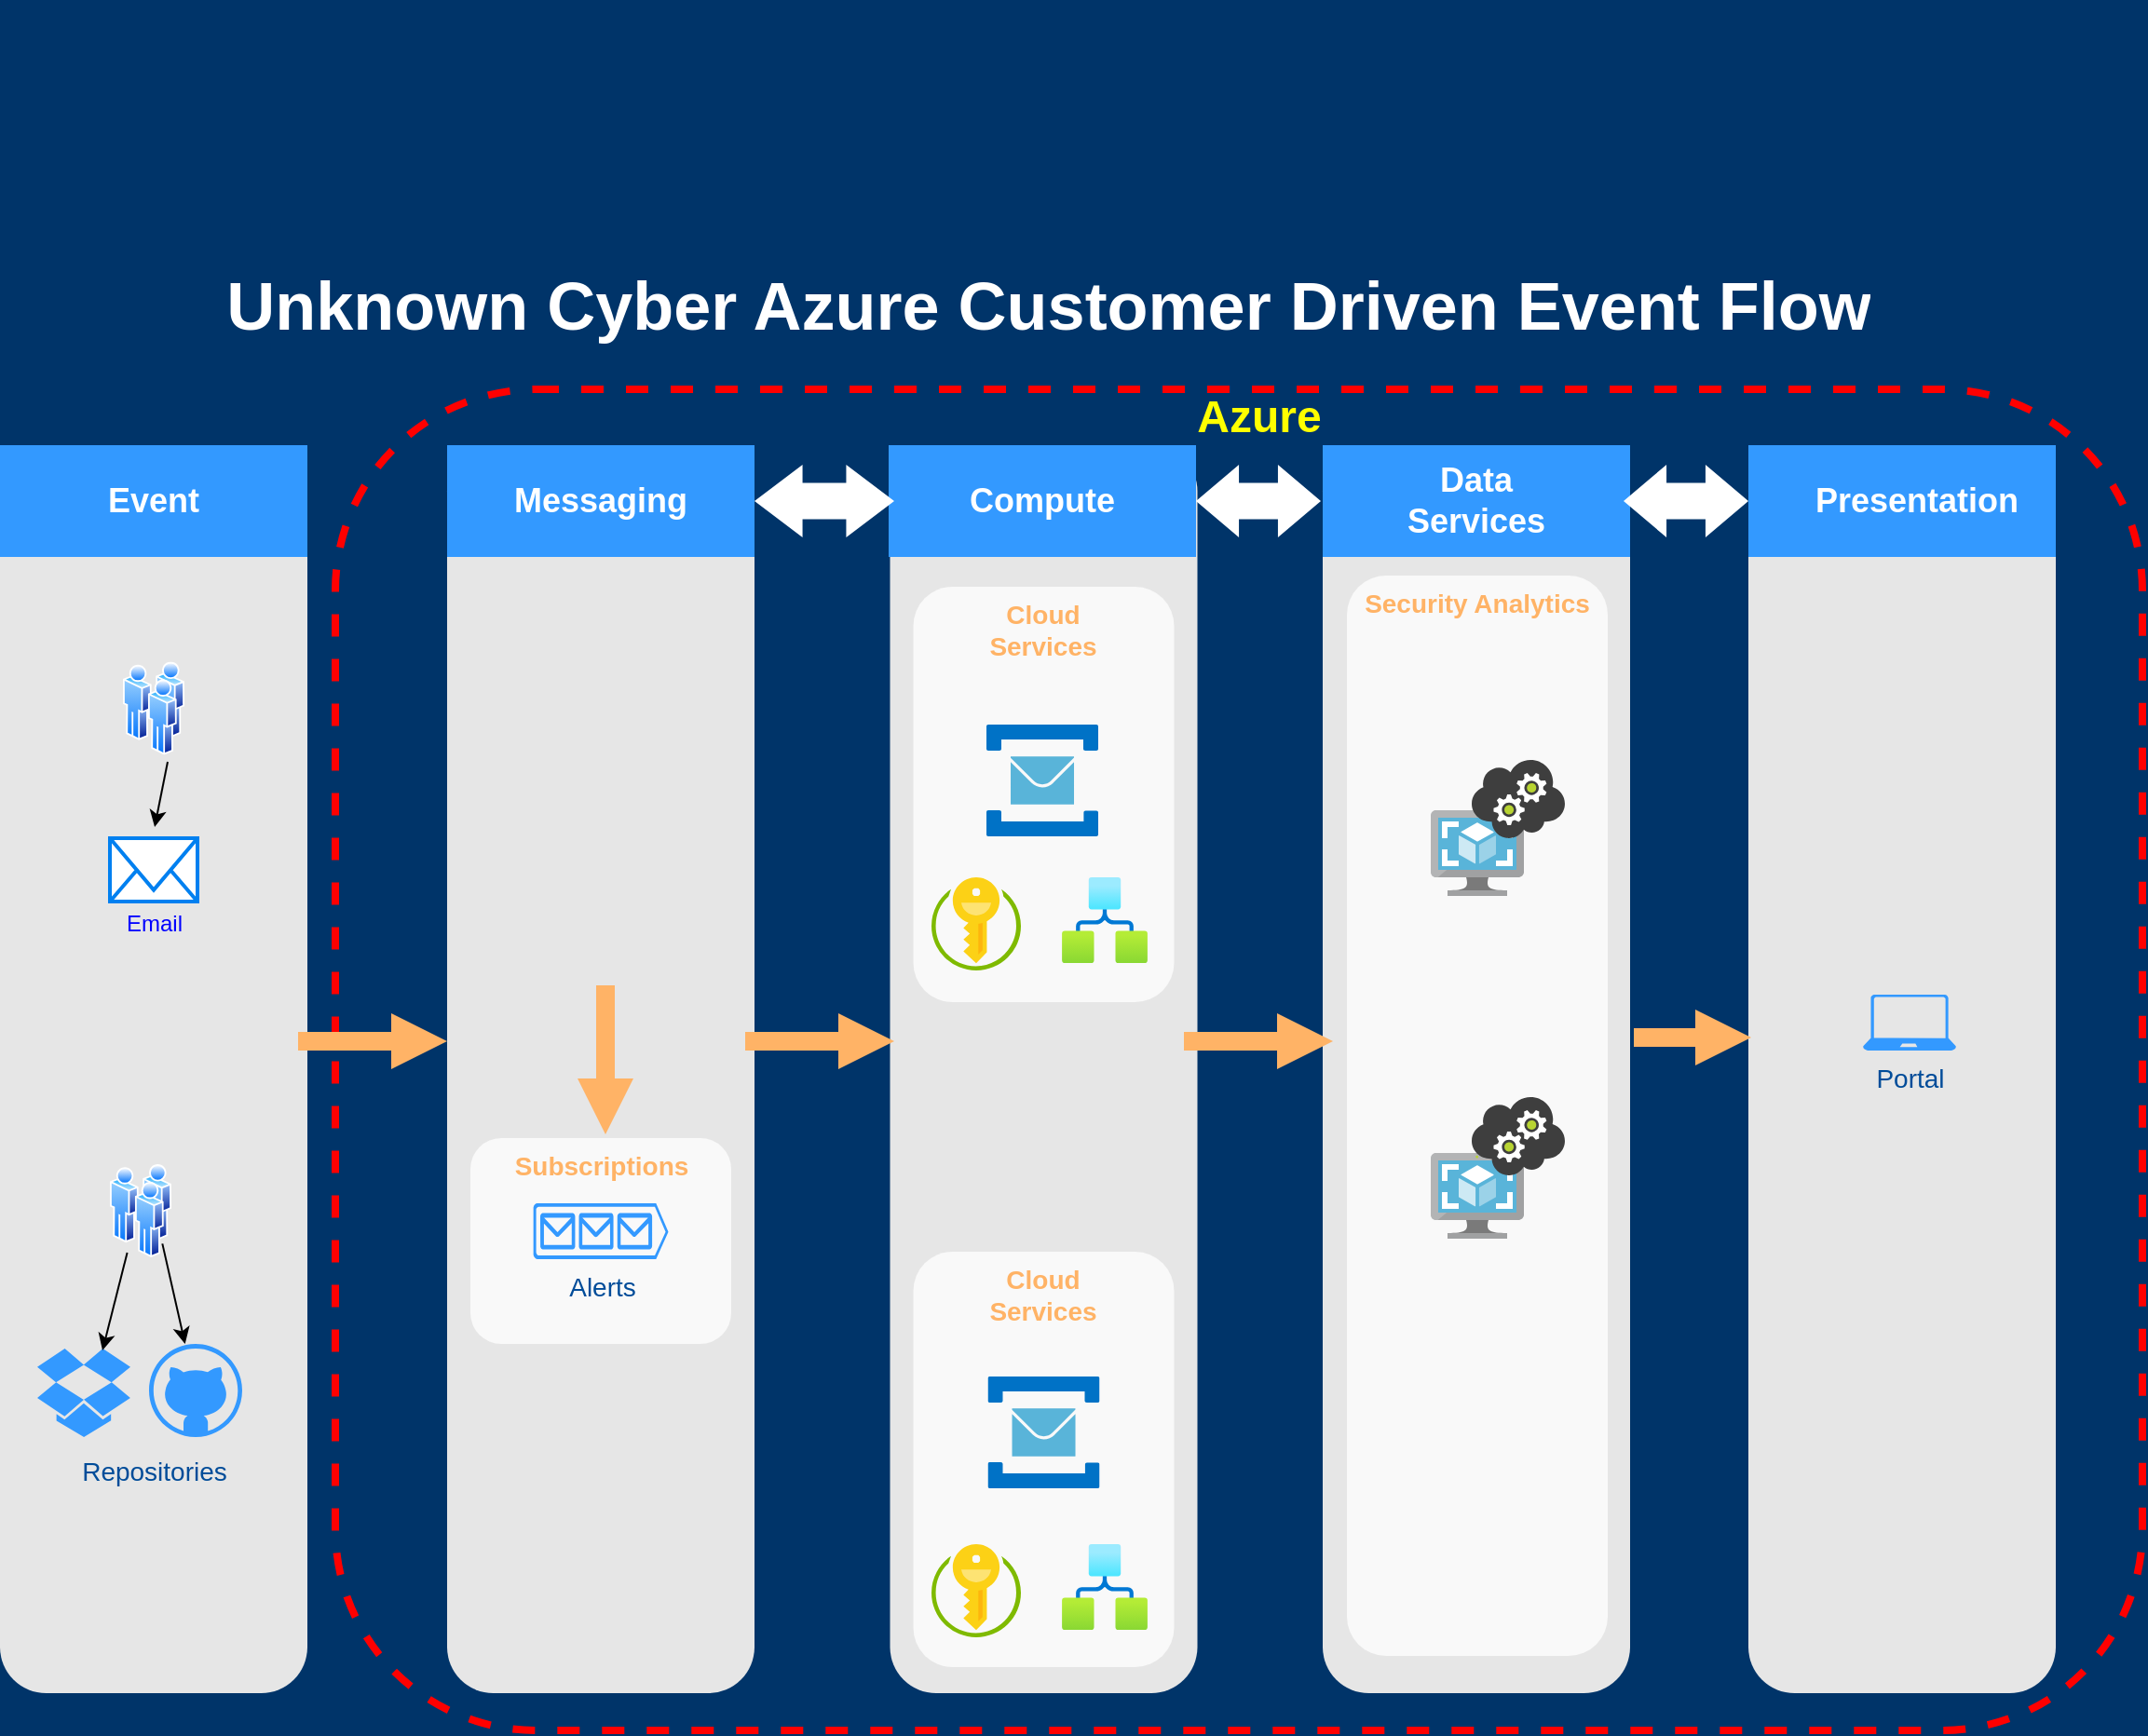 <mxfile version="21.6.8" type="device" pages="2">
  <diagram id="6a731a19-8d31-9384-78a2-239565b7b9f0" name="UC-CustomerDrivenEventFlow">
    <mxGraphModel dx="1434" dy="1658" grid="1" gridSize="10" guides="1" tooltips="1" connect="1" arrows="1" fold="1" page="1" pageScale="1" pageWidth="1169" pageHeight="827" background="#003469" math="0" shadow="0">
      <root>
        <mxCell id="0" />
        <mxCell id="1" parent="0" />
        <mxCell id="CWSIZRz48cNkIkLfrMRX-2129" value="" style="rounded=1;whiteSpace=wrap;html=1;dashed=1;strokeColor=#FF0000;fillColor=none;strokeWidth=4;" parent="1" vertex="1">
          <mxGeometry x="190" y="90" width="970" height="720" as="geometry" />
        </mxCell>
        <mxCell id="CWSIZRz48cNkIkLfrMRX-2101" value="" style="rounded=1;whiteSpace=wrap;html=1;dashed=1;strokeColor=none;strokeWidth=2;fillColor=#E6E6E6;fontFamily=Verdana;fontSize=12;fontColor=#00BEF2" parent="1" vertex="1">
          <mxGeometry x="250" y="120" width="165" height="670" as="geometry" />
        </mxCell>
        <mxCell id="2019" value="" style="rounded=1;whiteSpace=wrap;html=1;dashed=1;strokeColor=none;strokeWidth=2;fillColor=#E6E6E6;fontFamily=Verdana;fontSize=12;fontColor=#00BEF2" parent="1" vertex="1">
          <mxGeometry x="10" y="120" width="165" height="670" as="geometry" />
        </mxCell>
        <mxCell id="2020" value="" style="rounded=1;whiteSpace=wrap;html=1;dashed=1;strokeColor=none;strokeWidth=2;fillColor=#E6E6E6;fontFamily=Verdana;fontSize=12;fontColor=#00BEF2" parent="1" vertex="1">
          <mxGeometry x="487.75" y="120" width="165" height="670" as="geometry" />
        </mxCell>
        <mxCell id="2021" value="" style="rounded=1;whiteSpace=wrap;html=1;dashed=1;strokeColor=none;strokeWidth=2;fillColor=#E6E6E6;fontFamily=Verdana;fontSize=12;fontColor=#00BEF2" parent="1" vertex="1">
          <mxGeometry x="720" y="120" width="165" height="670" as="geometry" />
        </mxCell>
        <mxCell id="2024" value="" style="rounded=1;whiteSpace=wrap;html=1;dashed=1;strokeColor=none;strokeWidth=2;fillColor=#E6E6E6;fontFamily=Verdana;fontSize=12;fontColor=#00BEF2" parent="1" vertex="1">
          <mxGeometry x="948.5" y="120" width="165" height="670" as="geometry" />
        </mxCell>
        <mxCell id="2025" value="Event" style="whiteSpace=wrap;html=1;dashed=1;strokeColor=none;strokeWidth=2;fillColor=#3399FF;fontFamily=Helvetica;fontSize=18;fontColor=#FFFFFF;fontStyle=1" parent="1" vertex="1">
          <mxGeometry x="10" y="120" width="165" height="60" as="geometry" />
        </mxCell>
        <mxCell id="2026" value="Compute" style="whiteSpace=wrap;html=1;dashed=1;strokeColor=none;strokeWidth=2;fillColor=#3399FF;fontFamily=Helvetica;fontSize=18;fontColor=#FFFFFF;fontStyle=1" parent="1" vertex="1">
          <mxGeometry x="487" y="120" width="165" height="60" as="geometry" />
        </mxCell>
        <mxCell id="2027" value="Data&lt;div&gt;Services&lt;/div&gt;" style="whiteSpace=wrap;html=1;dashed=1;strokeColor=none;strokeWidth=2;fillColor=#3399FF;fontFamily=Helvetica;fontSize=18;fontColor=#FFFFFF;fontStyle=1" parent="1" vertex="1">
          <mxGeometry x="720" y="120" width="165" height="60" as="geometry" />
        </mxCell>
        <mxCell id="2030" value="&amp;nbsp; &amp;nbsp;Presentation" style="whiteSpace=wrap;html=1;dashed=1;strokeColor=none;strokeWidth=2;fillColor=#3399FF;fontFamily=Helvetica;fontSize=18;fontColor=#FFFFFF;fontStyle=1" parent="1" vertex="1">
          <mxGeometry x="948.5" y="120" width="165" height="60" as="geometry" />
        </mxCell>
        <mxCell id="2032" value="" style="shape=mxgraph.arrows.two_way_arrow_horizontal;html=1;verticalLabelPosition=bottom;verticalAlign=top;strokeWidth=2;strokeColor=none;dashed=1;fillColor=#FFFFFF;fontFamily=Verdana;fontSize=12;fontColor=#00BEF2" parent="1" vertex="1">
          <mxGeometry x="415" y="130.5" width="75" height="39" as="geometry" />
        </mxCell>
        <mxCell id="2035" value="" style="shape=mxgraph.arrows.two_way_arrow_horizontal;html=1;verticalLabelPosition=bottom;verticalAlign=top;strokeWidth=2;strokeColor=none;dashed=1;fillColor=#FFFFFF;fontFamily=Verdana;fontSize=12;fontColor=#00BEF2" parent="1" vertex="1">
          <mxGeometry x="652" y="130.5" width="67" height="39" as="geometry" />
        </mxCell>
        <mxCell id="2042" value="" style="verticalLabelPosition=bottom;html=1;verticalAlign=top;strokeColor=none;fillColor=#3399FF;shape=mxgraph.azure.github_code;dashed=1;fontSize=14;fontColor=#004C99" parent="1" vertex="1">
          <mxGeometry x="90" y="602.5" width="50" height="50" as="geometry" />
        </mxCell>
        <mxCell id="2043" value="" style="verticalLabelPosition=bottom;html=1;verticalAlign=top;strokeColor=none;fillColor=#3399FF;shape=mxgraph.azure.dropbox_code_source;dashed=1;fontSize=14;fontColor=#004C99" parent="1" vertex="1">
          <mxGeometry x="30" y="605" width="50" height="47.5" as="geometry" />
        </mxCell>
        <mxCell id="2044" value="Repositories" style="text;html=1;strokeColor=none;fillColor=none;align=center;verticalAlign=middle;whiteSpace=wrap;overflow=hidden;dashed=1;fontSize=14;fontColor=#004C99" parent="1" vertex="1">
          <mxGeometry x="32.5" y="660" width="120" height="20" as="geometry" />
        </mxCell>
        <mxCell id="2048" value="Security Analytics" style="rounded=1;whiteSpace=wrap;html=1;dashed=1;strokeColor=none;strokeWidth=2;fillColor=#FFFFFF;fontFamily=Helvetica;fontSize=14;fontColor=#FFB366;opacity=75;verticalAlign=top;fontStyle=1" parent="1" vertex="1">
          <mxGeometry x="733" y="190" width="140" height="580" as="geometry" />
        </mxCell>
        <mxCell id="2064" value="Subscriptions" style="rounded=1;whiteSpace=wrap;html=1;dashed=1;strokeColor=none;strokeWidth=2;fillColor=#FFFFFF;fontFamily=Helvetica;fontSize=14;fontColor=#FFB366;opacity=75;verticalAlign=top;fontStyle=1" parent="1" vertex="1">
          <mxGeometry x="262.5" y="492" width="140" height="110.5" as="geometry" />
        </mxCell>
        <mxCell id="2065" value="Alerts" style="verticalLabelPosition=bottom;html=1;verticalAlign=top;strokeColor=none;fillColor=#3399FF;shape=mxgraph.azure.queue_generic;dashed=1;fontFamily=Helvetica;fontSize=14;fontColor=#004C99" parent="1" vertex="1">
          <mxGeometry x="296.25" y="527" width="72.5" height="30" as="geometry" />
        </mxCell>
        <mxCell id="2068" value="Cloud&lt;div&gt;Services&lt;/div&gt;" style="rounded=1;whiteSpace=wrap;html=1;dashed=1;strokeColor=none;strokeWidth=2;fillColor=#FFFFFF;fontFamily=Helvetica;fontSize=14;fontColor=#FFB366;opacity=75;verticalAlign=top;fontStyle=1" parent="1" vertex="1">
          <mxGeometry x="500.25" y="196" width="140" height="223" as="geometry" />
        </mxCell>
        <mxCell id="2071" value="Portal" style="verticalLabelPosition=bottom;html=1;verticalAlign=top;strokeColor=none;fillColor=#3399FF;shape=mxgraph.azure.laptop;dashed=1;fontFamily=Helvetica;fontSize=14;fontColor=#004C99" parent="1" vertex="1">
          <mxGeometry x="1010" y="415" width="50" height="30" as="geometry" />
        </mxCell>
        <mxCell id="2075" value="" style="arrow;html=1;endArrow=block;endFill=1;strokeColor=none;strokeWidth=4;fontFamily=Helvetica;fontSize=36;fontColor=#FFB366;fillColor=#FFB366;" parent="1" edge="1">
          <mxGeometry width="100" height="100" relative="1" as="geometry">
            <mxPoint x="170" y="440" as="sourcePoint" />
            <mxPoint x="250" y="440" as="targetPoint" />
          </mxGeometry>
        </mxCell>
        <mxCell id="2076" value="" style="arrow;html=1;endArrow=block;endFill=1;strokeColor=none;strokeWidth=4;fontFamily=Helvetica;fontSize=36;fontColor=#FFB366;fillColor=#FFB366;opacity=100" parent="1" edge="1">
          <mxGeometry width="100" height="100" relative="1" as="geometry">
            <mxPoint x="645.5" y="440" as="sourcePoint" />
            <mxPoint x="725.5" y="440" as="targetPoint" />
          </mxGeometry>
        </mxCell>
        <mxCell id="2080" value="" style="arrow;html=1;endArrow=block;endFill=1;strokeColor=none;strokeWidth=4;fontFamily=Helvetica;fontSize=36;fontColor=#FFB366;fillColor=#FFB366;" parent="1" edge="1">
          <mxGeometry width="100" height="100" relative="1" as="geometry">
            <mxPoint x="887" y="438" as="sourcePoint" />
            <mxPoint x="950" y="438" as="targetPoint" />
          </mxGeometry>
        </mxCell>
        <mxCell id="CWSIZRz48cNkIkLfrMRX-2088" value="Cloud&lt;div&gt;Services&lt;/div&gt;" style="rounded=1;whiteSpace=wrap;html=1;dashed=1;strokeColor=none;strokeWidth=2;fillColor=#FFFFFF;fontFamily=Helvetica;fontSize=14;fontColor=#FFB366;opacity=75;verticalAlign=top;fontStyle=1" parent="1" vertex="1">
          <mxGeometry x="500.25" y="553" width="140" height="223" as="geometry" />
        </mxCell>
        <mxCell id="CWSIZRz48cNkIkLfrMRX-2089" value="" style="image;sketch=0;aspect=fixed;html=1;points=[];align=center;fontSize=12;image=img/lib/mscae/Key_Vaults.svg;" parent="1" vertex="1">
          <mxGeometry x="510" y="352" width="48" height="50" as="geometry" />
        </mxCell>
        <mxCell id="CWSIZRz48cNkIkLfrMRX-2091" value="" style="image;sketch=0;aspect=fixed;html=1;points=[];align=center;fontSize=12;image=img/lib/mscae/Key_Vaults.svg;" parent="1" vertex="1">
          <mxGeometry x="510" y="710" width="48" height="50" as="geometry" />
        </mxCell>
        <mxCell id="CWSIZRz48cNkIkLfrMRX-2093" value="" style="image;sketch=0;aspect=fixed;html=1;points=[];align=center;fontSize=12;image=img/lib/mscae/VM_Images.svg;" parent="1" vertex="1">
          <mxGeometry x="778" y="316" width="50" height="46" as="geometry" />
        </mxCell>
        <mxCell id="CWSIZRz48cNkIkLfrMRX-2092" value="" style="image;sketch=0;aspect=fixed;html=1;points=[];align=center;fontSize=12;image=img/lib/mscae/Cloud_Service.svg;" parent="1" vertex="1">
          <mxGeometry x="800" y="289" width="50" height="42" as="geometry" />
        </mxCell>
        <mxCell id="CWSIZRz48cNkIkLfrMRX-2094" value="" style="image;sketch=0;aspect=fixed;html=1;points=[];align=center;fontSize=12;image=img/lib/mscae/VM_Images.svg;" parent="1" vertex="1">
          <mxGeometry x="778" y="500" width="50" height="46" as="geometry" />
        </mxCell>
        <mxCell id="CWSIZRz48cNkIkLfrMRX-2095" value="" style="image;sketch=0;aspect=fixed;html=1;points=[];align=center;fontSize=12;image=img/lib/mscae/Cloud_Service.svg;" parent="1" vertex="1">
          <mxGeometry x="800" y="470" width="50" height="42" as="geometry" />
        </mxCell>
        <mxCell id="CWSIZRz48cNkIkLfrMRX-2096" value="" style="shape=image;verticalLabelPosition=bottom;labelBackgroundColor=default;verticalAlign=top;aspect=fixed;imageAspect=0;image=https://dirteam.com/sander/wp-content/uploads/sites/2/2020/07/MicrosoftGraphAPI.png;" parent="1" vertex="1">
          <mxGeometry x="255" y="331" width="155" height="77.5" as="geometry" />
        </mxCell>
        <mxCell id="CWSIZRz48cNkIkLfrMRX-2097" value="Unknown Cyber Azure Customer Driven Event Flow" style="text;html=1;strokeColor=none;fillColor=none;align=center;verticalAlign=middle;whiteSpace=wrap;overflow=hidden;dashed=1;fontSize=36;fontColor=#FFFFFF;fontFamily=Helvetica;fontStyle=1" parent="1" vertex="1">
          <mxGeometry x="43" y="20" width="1060" height="50" as="geometry" />
        </mxCell>
        <mxCell id="CWSIZRz48cNkIkLfrMRX-2098" value="" style="arrow;html=1;endArrow=block;endFill=1;strokeColor=none;strokeWidth=4;fontFamily=Helvetica;fontSize=36;fontColor=#FFB366;fillColor=#FFB366;" parent="1" edge="1">
          <mxGeometry width="100" height="100" relative="1" as="geometry">
            <mxPoint x="335" y="410" as="sourcePoint" />
            <mxPoint x="335" y="490" as="targetPoint" />
            <Array as="points">
              <mxPoint x="415" y="-100" />
            </Array>
          </mxGeometry>
        </mxCell>
        <mxCell id="CWSIZRz48cNkIkLfrMRX-2102" value="Messaging" style="whiteSpace=wrap;html=1;dashed=1;strokeColor=none;strokeWidth=2;fillColor=#3399FF;fontFamily=Helvetica;fontSize=18;fontColor=#FFFFFF;fontStyle=1" parent="1" vertex="1">
          <mxGeometry x="250" y="120" width="165" height="60" as="geometry" />
        </mxCell>
        <mxCell id="CWSIZRz48cNkIkLfrMRX-2103" value="" style="arrow;html=1;endArrow=block;endFill=1;strokeColor=none;strokeWidth=4;fontFamily=Helvetica;fontSize=36;fontColor=#FFB366;fillColor=#FFB366;" parent="1" edge="1">
          <mxGeometry width="100" height="100" relative="1" as="geometry">
            <mxPoint x="410" y="440" as="sourcePoint" />
            <mxPoint x="490" y="440" as="targetPoint" />
          </mxGeometry>
        </mxCell>
        <mxCell id="CWSIZRz48cNkIkLfrMRX-2104" value="" style="shape=mxgraph.arrows.two_way_arrow_horizontal;html=1;verticalLabelPosition=bottom;verticalAlign=top;strokeWidth=2;strokeColor=none;dashed=1;fillColor=#FFFFFF;fontFamily=Verdana;fontSize=12;fontColor=#00BEF2" parent="1" vertex="1">
          <mxGeometry x="881.5" y="130.5" width="67" height="39" as="geometry" />
        </mxCell>
        <mxCell id="CWSIZRz48cNkIkLfrMRX-2106" value="" style="html=1;verticalLabelPosition=bottom;align=center;labelBackgroundColor=#ffffff;verticalAlign=top;strokeWidth=2;strokeColor=#0080F0;shadow=0;dashed=0;shape=mxgraph.ios7.icons.mail;" parent="1" vertex="1">
          <mxGeometry x="69" y="331" width="47" height="34" as="geometry" />
        </mxCell>
        <mxCell id="CWSIZRz48cNkIkLfrMRX-2118" value="&lt;font color=&quot;#0000ff&quot;&gt;Email&lt;/font&gt;" style="text;html=1;strokeColor=none;fillColor=none;align=center;verticalAlign=middle;whiteSpace=wrap;rounded=0;" parent="1" vertex="1">
          <mxGeometry x="62.5" y="362" width="60" height="30" as="geometry" />
        </mxCell>
        <mxCell id="CWSIZRz48cNkIkLfrMRX-2123" value="" style="image;aspect=fixed;perimeter=ellipsePerimeter;html=1;align=center;shadow=0;dashed=0;spacingTop=3;image=img/lib/active_directory/users.svg;" parent="1" vertex="1">
          <mxGeometry x="76" y="236.25" width="33" height="50" as="geometry" />
        </mxCell>
        <mxCell id="CWSIZRz48cNkIkLfrMRX-2124" value="" style="image;aspect=fixed;perimeter=ellipsePerimeter;html=1;align=center;shadow=0;dashed=0;spacingTop=3;image=img/lib/active_directory/users.svg;" parent="1" vertex="1">
          <mxGeometry x="69" y="506" width="33" height="50" as="geometry" />
        </mxCell>
        <mxCell id="CWSIZRz48cNkIkLfrMRX-2125" value="" style="endArrow=classic;html=1;rounded=0;entryX=0.511;entryY=-0.176;entryDx=0;entryDy=0;entryPerimeter=0;" parent="1" target="CWSIZRz48cNkIkLfrMRX-2106" edge="1">
          <mxGeometry width="50" height="50" relative="1" as="geometry">
            <mxPoint x="100" y="290" as="sourcePoint" />
            <mxPoint x="590" y="370" as="targetPoint" />
          </mxGeometry>
        </mxCell>
        <mxCell id="CWSIZRz48cNkIkLfrMRX-2126" value="" style="endArrow=classic;html=1;rounded=0;exitX=1;exitY=1;exitDx=0;exitDy=0;" parent="1" source="CWSIZRz48cNkIkLfrMRX-2124" target="2042" edge="1">
          <mxGeometry width="50" height="50" relative="1" as="geometry">
            <mxPoint x="110" y="300" as="sourcePoint" />
            <mxPoint x="103" y="335" as="targetPoint" />
          </mxGeometry>
        </mxCell>
        <mxCell id="CWSIZRz48cNkIkLfrMRX-2128" value="" style="endArrow=classic;html=1;rounded=0;exitX=0.25;exitY=1;exitDx=0;exitDy=0;entryX=0.7;entryY=0.021;entryDx=0;entryDy=0;entryPerimeter=0;" parent="1" source="CWSIZRz48cNkIkLfrMRX-2124" target="2043" edge="1">
          <mxGeometry width="50" height="50" relative="1" as="geometry">
            <mxPoint x="107" y="559" as="sourcePoint" />
            <mxPoint x="119" y="613" as="targetPoint" />
          </mxGeometry>
        </mxCell>
        <mxCell id="CWSIZRz48cNkIkLfrMRX-2130" value="&lt;font size=&quot;1&quot; color=&quot;#ffff00&quot;&gt;&lt;b style=&quot;font-size: 24px;&quot;&gt;Azure&lt;/b&gt;&lt;/font&gt;" style="text;html=1;strokeColor=none;fillColor=none;align=center;verticalAlign=middle;whiteSpace=wrap;rounded=0;rotation=0;" parent="1" vertex="1">
          <mxGeometry x="655.5" y="90" width="60" height="30" as="geometry" />
        </mxCell>
        <mxCell id="tZxqHb8sDIJhX0ayCadG-2082" value="" style="image;aspect=fixed;html=1;points=[];align=center;fontSize=12;image=img/lib/azure2/internet_of_things/Logic_Apps.svg;" parent="1" vertex="1">
          <mxGeometry x="580" y="352" width="46" height="46" as="geometry" />
        </mxCell>
        <mxCell id="tZxqHb8sDIJhX0ayCadG-2083" value="" style="image;aspect=fixed;html=1;points=[];align=center;fontSize=12;image=img/lib/azure2/internet_of_things/Logic_Apps.svg;" parent="1" vertex="1">
          <mxGeometry x="580" y="710" width="46" height="46" as="geometry" />
        </mxCell>
        <mxCell id="xQ2seHISi3drB3neNlmU-2080" value="" style="image;sketch=0;aspect=fixed;html=1;points=[];align=center;fontSize=12;image=img/lib/mscae/Service_Bus.svg;" vertex="1" parent="1">
          <mxGeometry x="539.5" y="270" width="60" height="60" as="geometry" />
        </mxCell>
        <mxCell id="xQ2seHISi3drB3neNlmU-2082" value="" style="image;sketch=0;aspect=fixed;html=1;points=[];align=center;fontSize=12;image=img/lib/mscae/Service_Bus.svg;" vertex="1" parent="1">
          <mxGeometry x="540.25" y="620" width="60" height="60" as="geometry" />
        </mxCell>
      </root>
    </mxGraphModel>
  </diagram>
  <diagram id="EvSObKgQY2XZAdKPUGN1" name="Customer-to-UCTenant">
    <mxGraphModel dx="2284" dy="831" grid="1" gridSize="10" guides="1" tooltips="1" connect="1" arrows="1" fold="1" page="1" pageScale="1" pageWidth="850" pageHeight="1100" math="0" shadow="0">
      <root>
        <mxCell id="0" />
        <mxCell id="1" parent="0" />
        <mxCell id="0A3lQJmccfmv-MK4jnA3-3" value="" style="rounded=1;whiteSpace=wrap;html=1;dashed=1;dashPattern=12 12;rotation=90;" parent="1" vertex="1">
          <mxGeometry x="380" y="437.5" width="795" height="380" as="geometry" />
        </mxCell>
        <mxCell id="0A3lQJmccfmv-MK4jnA3-2" value="" style="image;sketch=0;aspect=fixed;html=1;points=[];align=center;fontSize=12;image=img/lib/mscae/Key_Vaults.svg;" parent="1" vertex="1">
          <mxGeometry x="621.5" y="290" width="67.2" height="70" as="geometry" />
        </mxCell>
        <mxCell id="Lc2prqjiuT0Je6cEFKMP-4" value="" style="sketch=0;html=1;dashed=0;whitespace=wrap;fillColor=#2875E2;strokeColor=#ffffff;points=[[0.005,0.63,0],[0.1,0.2,0],[0.9,0.2,0],[0.5,0,0],[0.995,0.63,0],[0.72,0.99,0],[0.5,1,0],[0.28,0.99,0]];verticalLabelPosition=bottom;align=center;verticalAlign=top;shape=mxgraph.kubernetes.icon;prIcon=api" parent="1" vertex="1">
          <mxGeometry x="621.5" y="390" width="73" height="70" as="geometry" />
        </mxCell>
        <mxCell id="Lc2prqjiuT0Je6cEFKMP-5" value="" style="image;aspect=fixed;html=1;points=[];align=center;fontSize=12;image=img/lib/azure2/integration/Logic_Apps.svg;" parent="1" vertex="1">
          <mxGeometry x="627.5" y="700" width="67" height="52" as="geometry" />
        </mxCell>
        <mxCell id="Lc2prqjiuT0Je6cEFKMP-6" value="" style="image;aspect=fixed;html=1;points=[];align=center;fontSize=12;image=img/lib/azure2/integration/Logic_Apps.svg;" parent="1" vertex="1">
          <mxGeometry x="627.5" y="630" width="67" height="52" as="geometry" />
        </mxCell>
        <mxCell id="Lc2prqjiuT0Je6cEFKMP-7" value="" style="image;aspect=fixed;html=1;points=[];align=center;fontSize=12;image=img/lib/azure2/integration/Logic_Apps.svg;" parent="1" vertex="1">
          <mxGeometry x="627.5" y="560" width="67" height="52" as="geometry" />
        </mxCell>
        <mxCell id="Lc2prqjiuT0Je6cEFKMP-8" value="" style="image;aspect=fixed;html=1;points=[];align=center;fontSize=12;image=img/lib/azure2/integration/Logic_Apps.svg;" parent="1" vertex="1">
          <mxGeometry x="627.5" y="488" width="67" height="52" as="geometry" />
        </mxCell>
        <mxCell id="Lc2prqjiuT0Je6cEFKMP-9" value="Azure KeyVault for Storing customer secrets" style="text;html=1;strokeColor=none;fillColor=none;align=center;verticalAlign=middle;whiteSpace=wrap;rounded=0;" parent="1" vertex="1">
          <mxGeometry x="707.5" y="310" width="200" height="30" as="geometry" />
        </mxCell>
        <mxCell id="Lc2prqjiuT0Je6cEFKMP-11" value="API Connnection for Connecting Event Grid" style="text;html=1;strokeColor=none;fillColor=none;align=center;verticalAlign=middle;whiteSpace=wrap;rounded=0;" parent="1" vertex="1">
          <mxGeometry x="732.5" y="407.5" width="150" height="30" as="geometry" />
        </mxCell>
        <mxCell id="Lc2prqjiuT0Je6cEFKMP-12" value="Logic App - Create Mail Subscription" style="text;html=1;strokeColor=none;fillColor=none;align=center;verticalAlign=middle;whiteSpace=wrap;rounded=0;" parent="1" vertex="1">
          <mxGeometry x="730" y="500" width="155" height="30" as="geometry" />
        </mxCell>
        <mxCell id="Lc2prqjiuT0Je6cEFKMP-13" value="Logic App - List Mail Subscription" style="text;html=1;strokeColor=none;fillColor=none;align=center;verticalAlign=middle;whiteSpace=wrap;rounded=0;" parent="1" vertex="1">
          <mxGeometry x="725.5" y="571" width="155" height="30" as="geometry" />
        </mxCell>
        <mxCell id="Lc2prqjiuT0Je6cEFKMP-14" value="Logic App - Main" style="text;html=1;strokeColor=none;fillColor=none;align=center;verticalAlign=middle;whiteSpace=wrap;rounded=0;" parent="1" vertex="1">
          <mxGeometry x="730" y="641" width="155" height="30" as="geometry" />
        </mxCell>
        <mxCell id="Lc2prqjiuT0Je6cEFKMP-15" value="Logic App - Process Email" style="text;html=1;strokeColor=none;fillColor=none;align=center;verticalAlign=middle;whiteSpace=wrap;rounded=0;" parent="1" vertex="1">
          <mxGeometry x="727.5" y="711" width="155" height="30" as="geometry" />
        </mxCell>
        <mxCell id="Lc2prqjiuT0Je6cEFKMP-19" value="&lt;h1&gt;Customer Resource Group (Unknown Cyber Azure Tenant)&lt;/h1&gt;&lt;p&gt;A resource group is deployed per customer and contains the elements listed below.&amp;nbsp; This ensures that Unknown Cyber holds all the keys to the kingdome and can turn on/ turn off feeds from a customer from our Azure environment without any disruption to other customers or involving the customer that is being serviced.&lt;/p&gt;" style="text;html=1;strokeColor=none;fillColor=none;spacing=5;spacingTop=-20;whiteSpace=wrap;overflow=hidden;rounded=0;" parent="1" vertex="1">
          <mxGeometry x="587.5" y="30" width="398.8" height="170" as="geometry" />
        </mxCell>
        <mxCell id="g-IhTgOcrjal__eg6HQ8-1" value="" style="rounded=1;whiteSpace=wrap;html=1;dashed=1;" parent="1" vertex="1">
          <mxGeometry x="-105" y="230" width="530" height="500" as="geometry" />
        </mxCell>
        <mxCell id="g-IhTgOcrjal__eg6HQ8-2" value="" style="shape=image;verticalLabelPosition=bottom;labelBackgroundColor=default;verticalAlign=top;aspect=fixed;imageAspect=0;image=http://code.benco.io/icon-collection/azure-icons/Azure-Active-Directory.svg;" parent="1" vertex="1">
          <mxGeometry x="-25" y="250" width="170" height="170" as="geometry" />
        </mxCell>
        <mxCell id="g-IhTgOcrjal__eg6HQ8-3" value="" style="shape=image;verticalLabelPosition=bottom;labelBackgroundColor=default;verticalAlign=top;aspect=fixed;imageAspect=0;image=http://code.benco.io/icon-collection/azure-icons/App-Registrations.svg;" parent="1" vertex="1">
          <mxGeometry x="5" y="520" width="150" height="150" as="geometry" />
        </mxCell>
        <mxCell id="g-IhTgOcrjal__eg6HQ8-4" value="&lt;font style=&quot;font-size: 16px;&quot;&gt;Azure AD&lt;/font&gt;" style="text;html=1;strokeColor=none;fillColor=none;align=center;verticalAlign=middle;whiteSpace=wrap;rounded=0;" parent="1" vertex="1">
          <mxGeometry x="105" y="270" width="90" height="30" as="geometry" />
        </mxCell>
        <mxCell id="g-IhTgOcrjal__eg6HQ8-5" value="&lt;font style=&quot;font-size: 16px;&quot;&gt;Application Registration&lt;/font&gt;" style="text;html=1;strokeColor=none;fillColor=none;align=center;verticalAlign=middle;whiteSpace=wrap;rounded=0;" parent="1" vertex="1">
          <mxGeometry x="135" y="520" width="190" height="30" as="geometry" />
        </mxCell>
        <mxCell id="g-IhTgOcrjal__eg6HQ8-6" value="" style="endArrow=classic;html=1;rounded=0;entryX=0.373;entryY=-0.02;entryDx=0;entryDy=0;entryPerimeter=0;" parent="1" source="g-IhTgOcrjal__eg6HQ8-2" target="g-IhTgOcrjal__eg6HQ8-3" edge="1">
          <mxGeometry width="50" height="50" relative="1" as="geometry">
            <mxPoint x="245" y="620" as="sourcePoint" />
            <mxPoint x="295" y="570" as="targetPoint" />
          </mxGeometry>
        </mxCell>
        <mxCell id="g-IhTgOcrjal__eg6HQ8-7" value="TenantID: XXXXX" style="text;html=1;strokeColor=none;fillColor=none;align=center;verticalAlign=middle;whiteSpace=wrap;rounded=0;" parent="1" vertex="1">
          <mxGeometry x="145" y="320" width="110" height="30" as="geometry" />
        </mxCell>
        <mxCell id="g-IhTgOcrjal__eg6HQ8-8" value="Secret: XXXXX" style="text;html=1;strokeColor=none;fillColor=none;align=center;verticalAlign=middle;whiteSpace=wrap;rounded=0;" parent="1" vertex="1">
          <mxGeometry x="185" y="620" width="110" height="30" as="geometry" />
        </mxCell>
        <mxCell id="g-IhTgOcrjal__eg6HQ8-9" value="Application ID: XXXXX" style="text;html=1;strokeColor=none;fillColor=none;align=center;verticalAlign=middle;whiteSpace=wrap;rounded=0;" parent="1" vertex="1">
          <mxGeometry x="175" y="600" width="130" height="30" as="geometry" />
        </mxCell>
        <mxCell id="g-IhTgOcrjal__eg6HQ8-11" value="&lt;h1&gt;Customer Resources&amp;nbsp;&lt;/h1&gt;&lt;h1&gt;(Customer Azure Tenant)&lt;/h1&gt;&lt;p&gt;Customers will need an application registration and then:&lt;/p&gt;&lt;p&gt;&lt;/p&gt;&lt;ul&gt;&lt;li&gt;Application ID of registration&lt;/li&gt;&lt;li&gt;Secret Value of Application Registration&lt;/li&gt;&lt;li&gt;TenantID&lt;/li&gt;&lt;/ul&gt;&lt;p&gt;&lt;/p&gt;" style="text;html=1;strokeColor=none;fillColor=none;spacing=5;spacingTop=-20;whiteSpace=wrap;overflow=hidden;rounded=0;" parent="1" vertex="1">
          <mxGeometry x="-18.8" y="30" width="388.8" height="170" as="geometry" />
        </mxCell>
        <mxCell id="g-IhTgOcrjal__eg6HQ8-13" value="" style="endArrow=classic;html=1;rounded=0;exitX=1;exitY=0.75;exitDx=0;exitDy=0;entryX=0.25;entryY=1;entryDx=0;entryDy=0;" parent="1" source="g-IhTgOcrjal__eg6HQ8-7" target="0A3lQJmccfmv-MK4jnA3-3" edge="1">
          <mxGeometry width="50" height="50" relative="1" as="geometry">
            <mxPoint x="400" y="430" as="sourcePoint" />
            <mxPoint x="570" y="430" as="targetPoint" />
          </mxGeometry>
        </mxCell>
        <mxCell id="g-IhTgOcrjal__eg6HQ8-14" value="" style="endArrow=classic;html=1;rounded=0;exitX=1;exitY=0.5;exitDx=0;exitDy=0;entryX=0.264;entryY=1.001;entryDx=0;entryDy=0;entryPerimeter=0;" parent="1" source="g-IhTgOcrjal__eg6HQ8-9" target="0A3lQJmccfmv-MK4jnA3-3" edge="1">
          <mxGeometry width="50" height="50" relative="1" as="geometry">
            <mxPoint x="265" y="353" as="sourcePoint" />
            <mxPoint x="580" y="440" as="targetPoint" />
          </mxGeometry>
        </mxCell>
        <mxCell id="g-IhTgOcrjal__eg6HQ8-15" value="" style="endArrow=classic;html=1;rounded=0;exitX=1;exitY=0.75;exitDx=0;exitDy=0;" parent="1" source="g-IhTgOcrjal__eg6HQ8-8" edge="1">
          <mxGeometry width="50" height="50" relative="1" as="geometry">
            <mxPoint x="275" y="363" as="sourcePoint" />
            <mxPoint x="590" y="450" as="targetPoint" />
          </mxGeometry>
        </mxCell>
        <mxCell id="mAjTgjxGliYjYGioWjO7-1" value="" style="image;sketch=0;aspect=fixed;html=1;points=[];align=center;fontSize=12;image=img/lib/mscae/Service_Bus.svg;" vertex="1" parent="1">
          <mxGeometry x="631" y="780" width="60" height="60" as="geometry" />
        </mxCell>
        <mxCell id="mAjTgjxGliYjYGioWjO7-2" value="Azure Service Bus" style="text;html=1;strokeColor=none;fillColor=none;align=center;verticalAlign=middle;whiteSpace=wrap;rounded=0;" vertex="1" parent="1">
          <mxGeometry x="725.5" y="795" width="155" height="30" as="geometry" />
        </mxCell>
      </root>
    </mxGraphModel>
  </diagram>
</mxfile>
